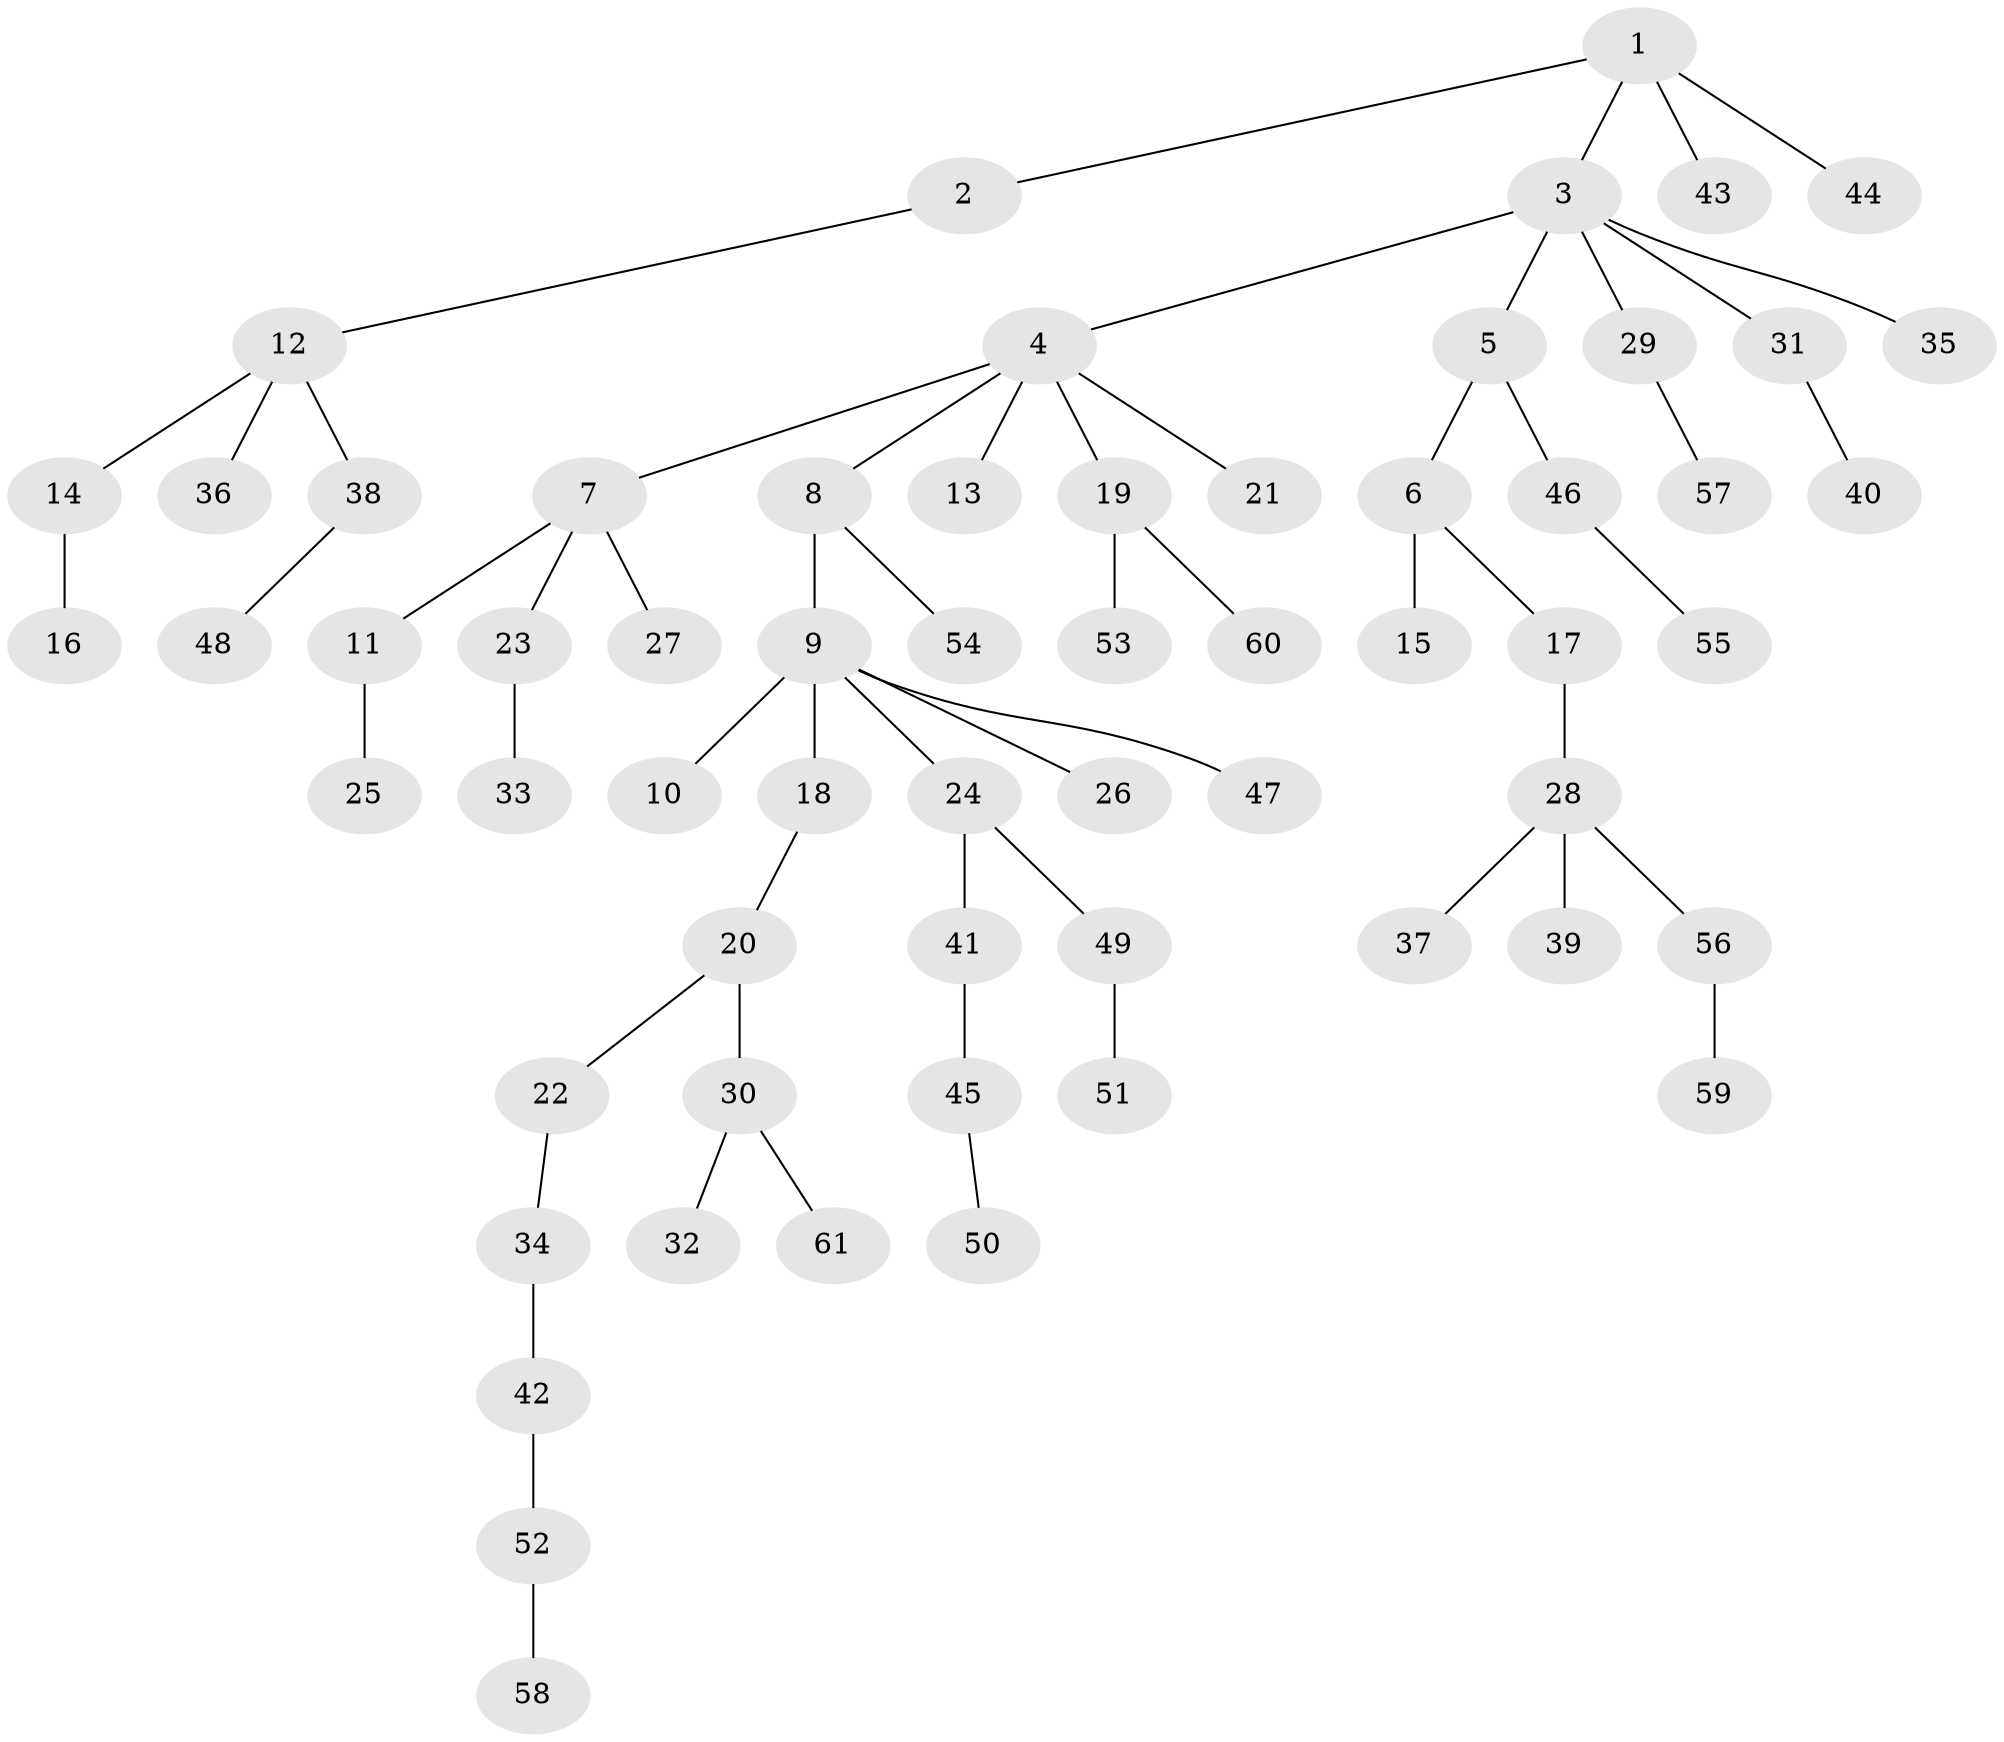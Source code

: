 // Generated by graph-tools (version 1.1) at 2025/53/03/09/25 04:53:59]
// undirected, 61 vertices, 60 edges
graph export_dot {
graph [start="1"]
  node [color=gray90,style=filled];
  1;
  2;
  3;
  4;
  5;
  6;
  7;
  8;
  9;
  10;
  11;
  12;
  13;
  14;
  15;
  16;
  17;
  18;
  19;
  20;
  21;
  22;
  23;
  24;
  25;
  26;
  27;
  28;
  29;
  30;
  31;
  32;
  33;
  34;
  35;
  36;
  37;
  38;
  39;
  40;
  41;
  42;
  43;
  44;
  45;
  46;
  47;
  48;
  49;
  50;
  51;
  52;
  53;
  54;
  55;
  56;
  57;
  58;
  59;
  60;
  61;
  1 -- 2;
  1 -- 3;
  1 -- 43;
  1 -- 44;
  2 -- 12;
  3 -- 4;
  3 -- 5;
  3 -- 29;
  3 -- 31;
  3 -- 35;
  4 -- 7;
  4 -- 8;
  4 -- 13;
  4 -- 19;
  4 -- 21;
  5 -- 6;
  5 -- 46;
  6 -- 15;
  6 -- 17;
  7 -- 11;
  7 -- 23;
  7 -- 27;
  8 -- 9;
  8 -- 54;
  9 -- 10;
  9 -- 18;
  9 -- 24;
  9 -- 26;
  9 -- 47;
  11 -- 25;
  12 -- 14;
  12 -- 36;
  12 -- 38;
  14 -- 16;
  17 -- 28;
  18 -- 20;
  19 -- 53;
  19 -- 60;
  20 -- 22;
  20 -- 30;
  22 -- 34;
  23 -- 33;
  24 -- 41;
  24 -- 49;
  28 -- 37;
  28 -- 39;
  28 -- 56;
  29 -- 57;
  30 -- 32;
  30 -- 61;
  31 -- 40;
  34 -- 42;
  38 -- 48;
  41 -- 45;
  42 -- 52;
  45 -- 50;
  46 -- 55;
  49 -- 51;
  52 -- 58;
  56 -- 59;
}
